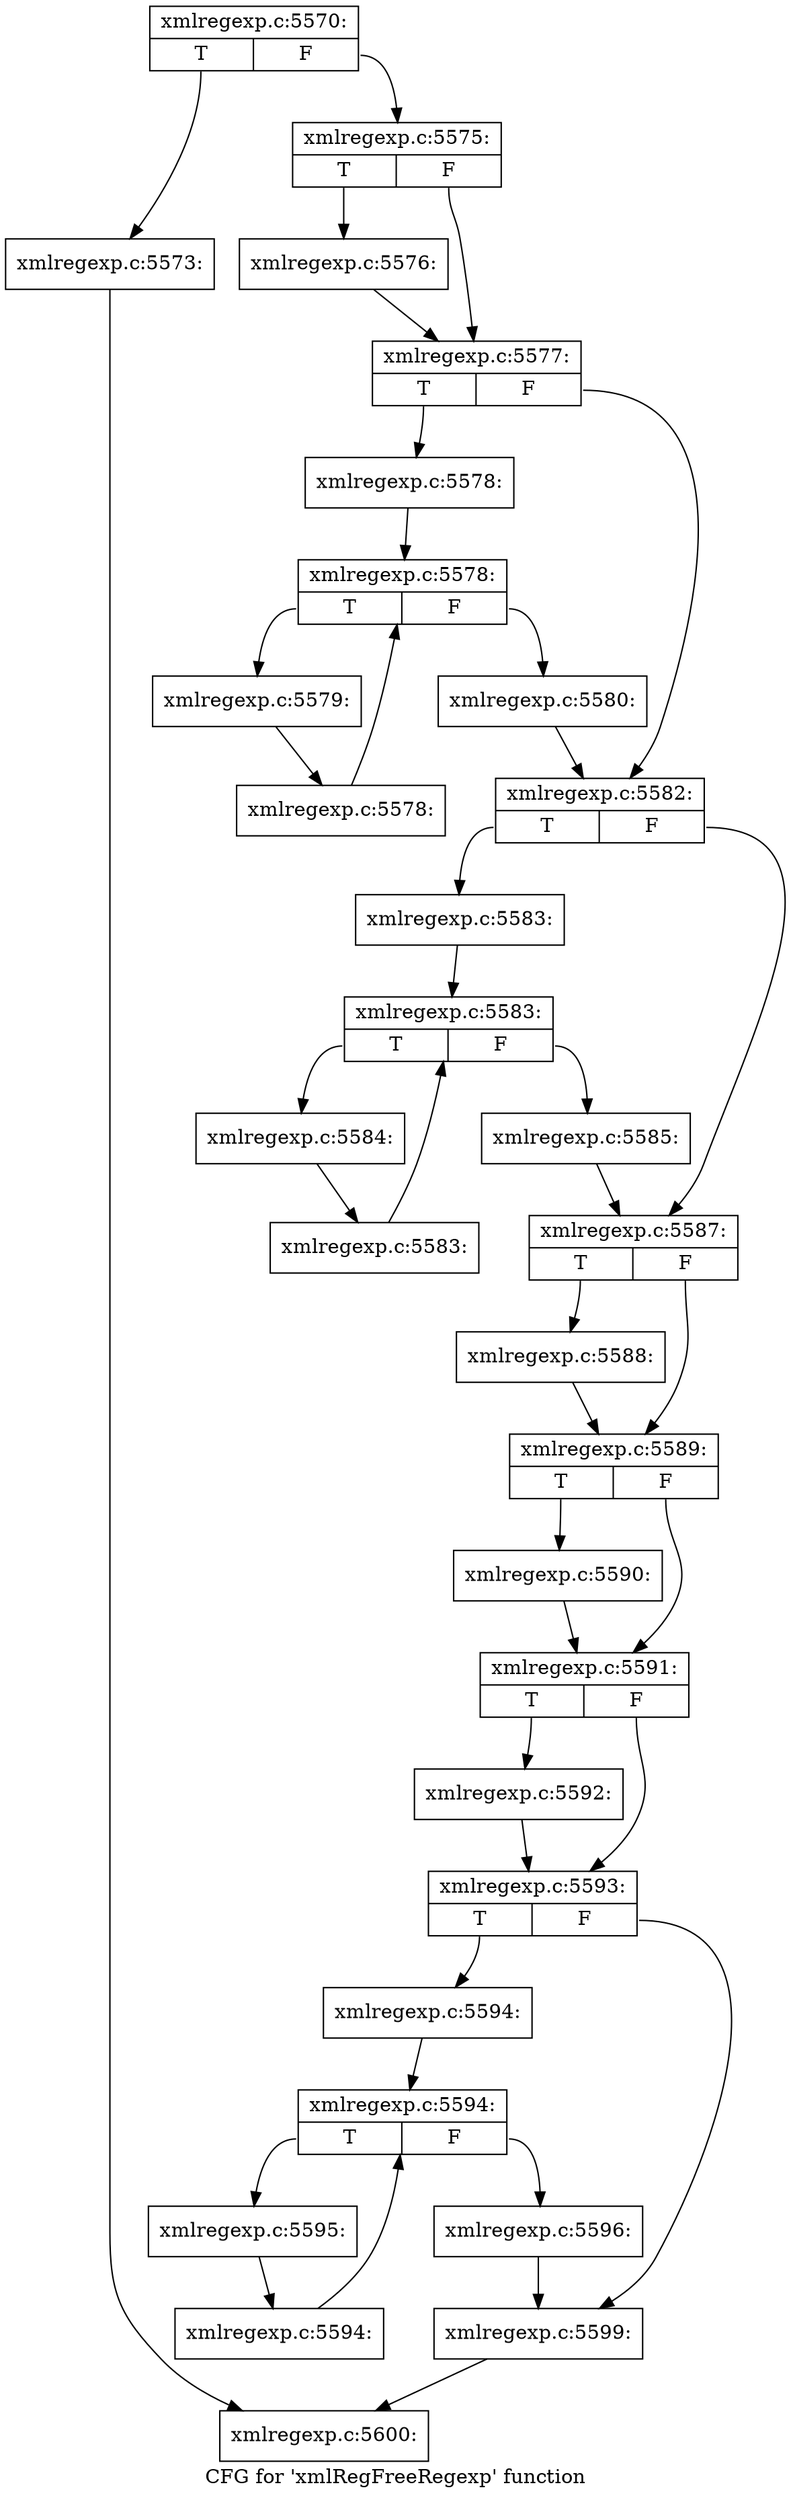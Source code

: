 digraph "CFG for 'xmlRegFreeRegexp' function" {
	label="CFG for 'xmlRegFreeRegexp' function";

	Node0x563d9d5a74e0 [shape=record,label="{xmlregexp.c:5570:|{<s0>T|<s1>F}}"];
	Node0x563d9d5a74e0:s0 -> Node0x563d9d5ac610;
	Node0x563d9d5a74e0:s1 -> Node0x563d9d5b43c0;
	Node0x563d9d5ac610 [shape=record,label="{xmlregexp.c:5573:}"];
	Node0x563d9d5ac610 -> Node0x563d9d5b44d0;
	Node0x563d9d5b43c0 [shape=record,label="{xmlregexp.c:5575:|{<s0>T|<s1>F}}"];
	Node0x563d9d5b43c0:s0 -> Node0x563d9d5b5170;
	Node0x563d9d5b43c0:s1 -> Node0x563d9d5b51c0;
	Node0x563d9d5b5170 [shape=record,label="{xmlregexp.c:5576:}"];
	Node0x563d9d5b5170 -> Node0x563d9d5b51c0;
	Node0x563d9d5b51c0 [shape=record,label="{xmlregexp.c:5577:|{<s0>T|<s1>F}}"];
	Node0x563d9d5b51c0:s0 -> Node0x563d9d5b5810;
	Node0x563d9d5b51c0:s1 -> Node0x563d9d5b5860;
	Node0x563d9d5b5810 [shape=record,label="{xmlregexp.c:5578:}"];
	Node0x563d9d5b5810 -> Node0x563d9d5b5de0;
	Node0x563d9d5b5de0 [shape=record,label="{xmlregexp.c:5578:|{<s0>T|<s1>F}}"];
	Node0x563d9d5b5de0:s0 -> Node0x563d9d5b6060;
	Node0x563d9d5b5de0:s1 -> Node0x563d9d5b5c40;
	Node0x563d9d5b6060 [shape=record,label="{xmlregexp.c:5579:}"];
	Node0x563d9d5b6060 -> Node0x563d9d5b5fd0;
	Node0x563d9d5b5fd0 [shape=record,label="{xmlregexp.c:5578:}"];
	Node0x563d9d5b5fd0 -> Node0x563d9d5b5de0;
	Node0x563d9d5b5c40 [shape=record,label="{xmlregexp.c:5580:}"];
	Node0x563d9d5b5c40 -> Node0x563d9d5b5860;
	Node0x563d9d5b5860 [shape=record,label="{xmlregexp.c:5582:|{<s0>T|<s1>F}}"];
	Node0x563d9d5b5860:s0 -> Node0x563d9d5b6eb0;
	Node0x563d9d5b5860:s1 -> Node0x563d9d5b6f00;
	Node0x563d9d5b6eb0 [shape=record,label="{xmlregexp.c:5583:}"];
	Node0x563d9d5b6eb0 -> Node0x563d9d5b7520;
	Node0x563d9d5b7520 [shape=record,label="{xmlregexp.c:5583:|{<s0>T|<s1>F}}"];
	Node0x563d9d5b7520:s0 -> Node0x563d9d5b77a0;
	Node0x563d9d5b7520:s1 -> Node0x563d9d5b7380;
	Node0x563d9d5b77a0 [shape=record,label="{xmlregexp.c:5584:}"];
	Node0x563d9d5b77a0 -> Node0x563d9d5b7710;
	Node0x563d9d5b7710 [shape=record,label="{xmlregexp.c:5583:}"];
	Node0x563d9d5b7710 -> Node0x563d9d5b7520;
	Node0x563d9d5b7380 [shape=record,label="{xmlregexp.c:5585:}"];
	Node0x563d9d5b7380 -> Node0x563d9d5b6f00;
	Node0x563d9d5b6f00 [shape=record,label="{xmlregexp.c:5587:|{<s0>T|<s1>F}}"];
	Node0x563d9d5b6f00:s0 -> Node0x563d9d5b8b70;
	Node0x563d9d5b6f00:s1 -> Node0x563d9d5b8bc0;
	Node0x563d9d5b8b70 [shape=record,label="{xmlregexp.c:5588:}"];
	Node0x563d9d5b8b70 -> Node0x563d9d5b8bc0;
	Node0x563d9d5b8bc0 [shape=record,label="{xmlregexp.c:5589:|{<s0>T|<s1>F}}"];
	Node0x563d9d5b8bc0:s0 -> Node0x563d9d5b93e0;
	Node0x563d9d5b8bc0:s1 -> Node0x563d9d5b9430;
	Node0x563d9d5b93e0 [shape=record,label="{xmlregexp.c:5590:}"];
	Node0x563d9d5b93e0 -> Node0x563d9d5b9430;
	Node0x563d9d5b9430 [shape=record,label="{xmlregexp.c:5591:|{<s0>T|<s1>F}}"];
	Node0x563d9d5b9430:s0 -> Node0x563d9d5b9c20;
	Node0x563d9d5b9430:s1 -> Node0x563d9d5b9c70;
	Node0x563d9d5b9c20 [shape=record,label="{xmlregexp.c:5592:}"];
	Node0x563d9d5b9c20 -> Node0x563d9d5b9c70;
	Node0x563d9d5b9c70 [shape=record,label="{xmlregexp.c:5593:|{<s0>T|<s1>F}}"];
	Node0x563d9d5b9c70:s0 -> Node0x563d9d5ba460;
	Node0x563d9d5b9c70:s1 -> Node0x563d9d5ba4b0;
	Node0x563d9d5ba460 [shape=record,label="{xmlregexp.c:5594:}"];
	Node0x563d9d5ba460 -> Node0x563d9d5baad0;
	Node0x563d9d5baad0 [shape=record,label="{xmlregexp.c:5594:|{<s0>T|<s1>F}}"];
	Node0x563d9d5baad0:s0 -> Node0x563d9d5bad50;
	Node0x563d9d5baad0:s1 -> Node0x563d9d5ba930;
	Node0x563d9d5bad50 [shape=record,label="{xmlregexp.c:5595:}"];
	Node0x563d9d5bad50 -> Node0x563d9d5bacc0;
	Node0x563d9d5bacc0 [shape=record,label="{xmlregexp.c:5594:}"];
	Node0x563d9d5bacc0 -> Node0x563d9d5baad0;
	Node0x563d9d5ba930 [shape=record,label="{xmlregexp.c:5596:}"];
	Node0x563d9d5ba930 -> Node0x563d9d5ba4b0;
	Node0x563d9d5ba4b0 [shape=record,label="{xmlregexp.c:5599:}"];
	Node0x563d9d5ba4b0 -> Node0x563d9d5b44d0;
	Node0x563d9d5b44d0 [shape=record,label="{xmlregexp.c:5600:}"];
}
